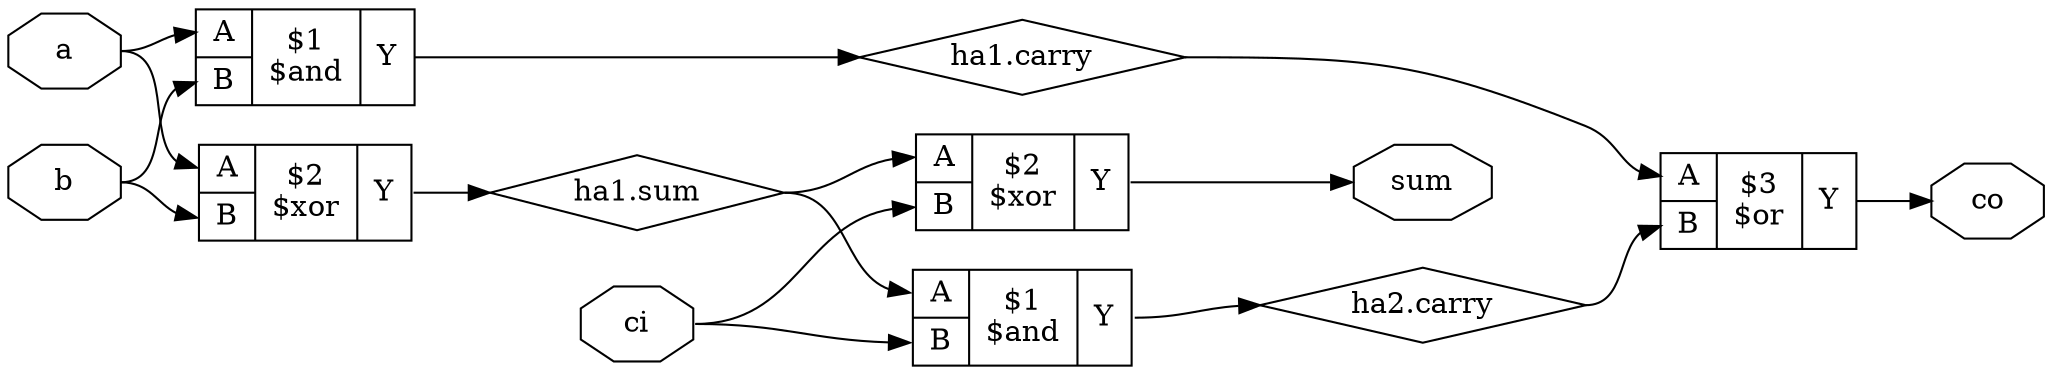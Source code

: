 digraph "fulladderS" {
rankdir="LR";
remincross=true;
n2 [ shape=octagon, label="a", color="black", fontcolor="black" ];
n3 [ shape=octagon, label="b", color="black", fontcolor="black" ];
n4 [ shape=octagon, label="ci", color="black", fontcolor="black" ];
n5 [ shape=octagon, label="co", color="black", fontcolor="black" ];
n6 [ shape=diamond, label="ha1.carry", color="black", fontcolor="black" ];
n7 [ shape=diamond, label="ha1.sum", color="black", fontcolor="black" ];
n8 [ shape=diamond, label="ha2.carry", color="black", fontcolor="black" ];
n9 [ shape=octagon, label="sum", color="black", fontcolor="black" ];
c13 [ shape=record, label="{{<p10> A|<p11> B}|$3\n$or|{<p12> Y}}" ];
c14 [ shape=record, label="{{<p10> A|<p11> B}|$1\n$and|{<p12> Y}}" ];
c15 [ shape=record, label="{{<p10> A|<p11> B}|$2\n$xor|{<p12> Y}}" ];
c16 [ shape=record, label="{{<p10> A|<p11> B}|$1\n$and|{<p12> Y}}" ];
c17 [ shape=record, label="{{<p10> A|<p11> B}|$2\n$xor|{<p12> Y}}" ];
n2:e -> c14:p10:w [color="black", label=""];
n2:e -> c15:p10:w [color="black", label=""];
n3:e -> c14:p11:w [color="black", label=""];
n3:e -> c15:p11:w [color="black", label=""];
n4:e -> c16:p11:w [color="black", label=""];
n4:e -> c17:p11:w [color="black", label=""];
c13:p12:e -> n5:w [color="black", label=""];
c14:p12:e -> n6:w [color="black", label=""];
n6:e -> c13:p10:w [color="black", label=""];
c15:p12:e -> n7:w [color="black", label=""];
n7:e -> c16:p10:w [color="black", label=""];
n7:e -> c17:p10:w [color="black", label=""];
c16:p12:e -> n8:w [color="black", label=""];
n8:e -> c13:p11:w [color="black", label=""];
c17:p12:e -> n9:w [color="black", label=""];
}
